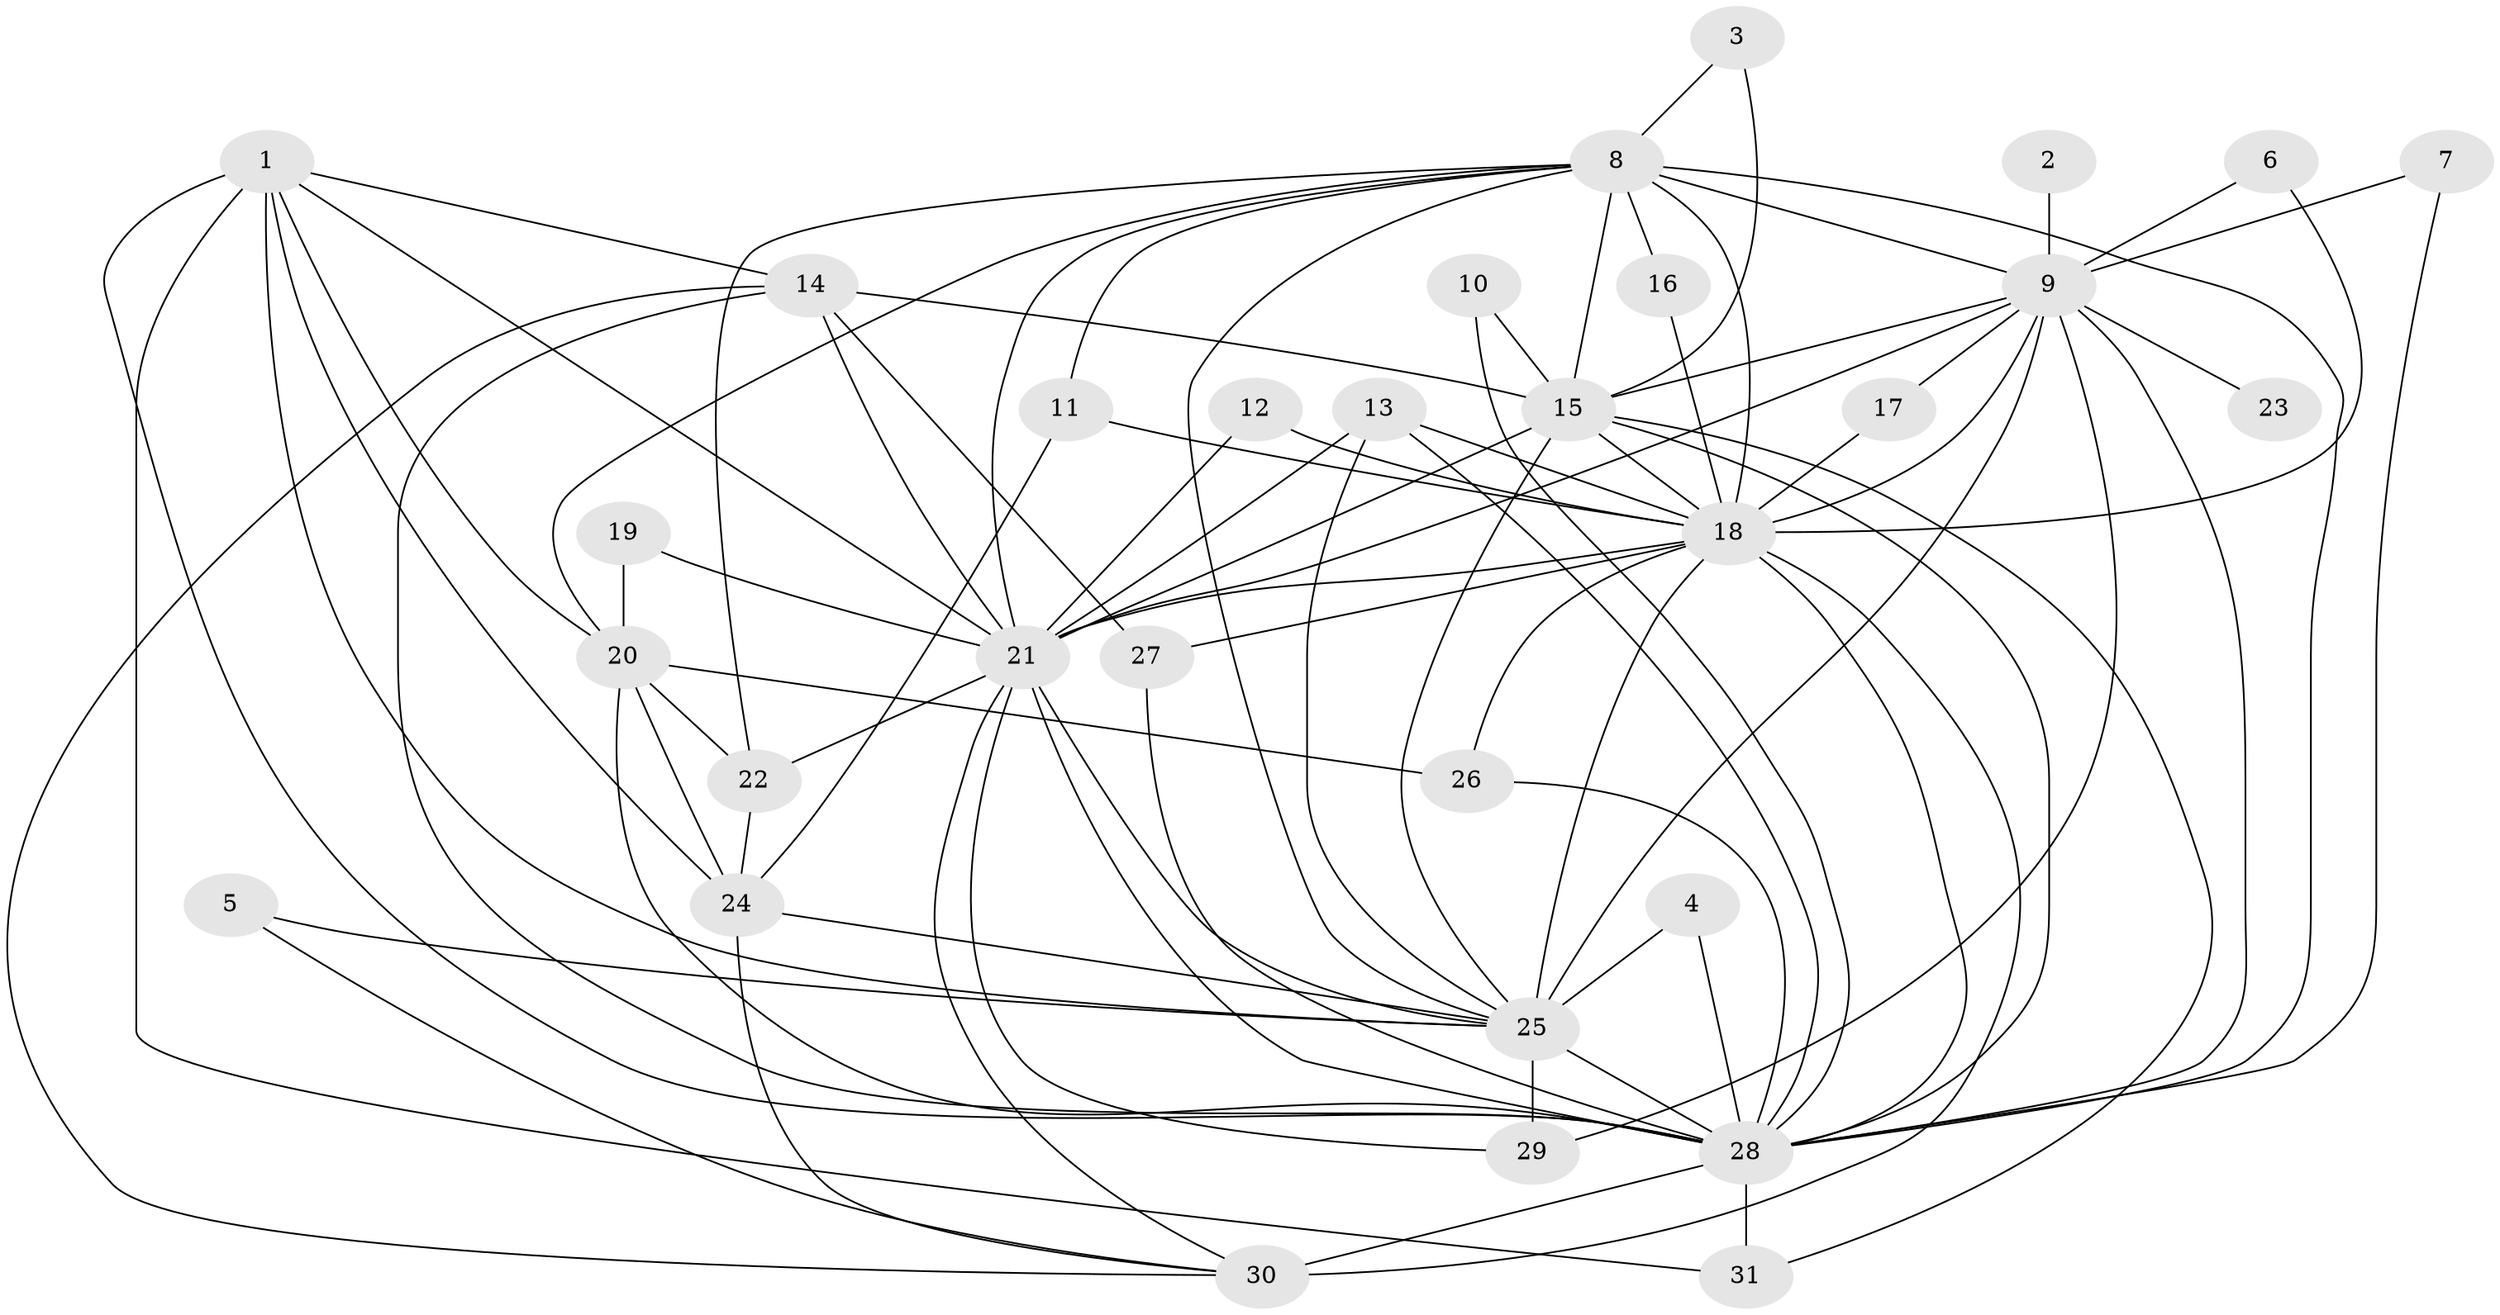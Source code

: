 // original degree distribution, {15: 0.03225806451612903, 19: 0.016129032258064516, 13: 0.03225806451612903, 25: 0.016129032258064516, 9: 0.016129032258064516, 12: 0.016129032258064516, 20: 0.016129032258064516, 17: 0.016129032258064516, 6: 0.04838709677419355, 3: 0.12903225806451613, 2: 0.5483870967741935, 5: 0.03225806451612903, 4: 0.08064516129032258}
// Generated by graph-tools (version 1.1) at 2025/49/03/09/25 03:49:42]
// undirected, 31 vertices, 84 edges
graph export_dot {
graph [start="1"]
  node [color=gray90,style=filled];
  1;
  2;
  3;
  4;
  5;
  6;
  7;
  8;
  9;
  10;
  11;
  12;
  13;
  14;
  15;
  16;
  17;
  18;
  19;
  20;
  21;
  22;
  23;
  24;
  25;
  26;
  27;
  28;
  29;
  30;
  31;
  1 -- 14 [weight=1.0];
  1 -- 20 [weight=1.0];
  1 -- 21 [weight=1.0];
  1 -- 24 [weight=1.0];
  1 -- 25 [weight=1.0];
  1 -- 28 [weight=1.0];
  1 -- 31 [weight=1.0];
  2 -- 9 [weight=1.0];
  3 -- 8 [weight=1.0];
  3 -- 15 [weight=1.0];
  4 -- 25 [weight=1.0];
  4 -- 28 [weight=1.0];
  5 -- 25 [weight=1.0];
  5 -- 30 [weight=1.0];
  6 -- 9 [weight=1.0];
  6 -- 18 [weight=1.0];
  7 -- 9 [weight=1.0];
  7 -- 28 [weight=1.0];
  8 -- 9 [weight=1.0];
  8 -- 11 [weight=1.0];
  8 -- 15 [weight=1.0];
  8 -- 16 [weight=1.0];
  8 -- 18 [weight=3.0];
  8 -- 20 [weight=1.0];
  8 -- 21 [weight=1.0];
  8 -- 22 [weight=1.0];
  8 -- 25 [weight=3.0];
  8 -- 28 [weight=2.0];
  9 -- 15 [weight=1.0];
  9 -- 17 [weight=2.0];
  9 -- 18 [weight=2.0];
  9 -- 21 [weight=1.0];
  9 -- 23 [weight=1.0];
  9 -- 25 [weight=4.0];
  9 -- 28 [weight=2.0];
  9 -- 29 [weight=1.0];
  10 -- 15 [weight=1.0];
  10 -- 28 [weight=1.0];
  11 -- 18 [weight=1.0];
  11 -- 24 [weight=1.0];
  12 -- 18 [weight=1.0];
  12 -- 21 [weight=1.0];
  13 -- 18 [weight=1.0];
  13 -- 21 [weight=1.0];
  13 -- 25 [weight=1.0];
  13 -- 28 [weight=1.0];
  14 -- 15 [weight=1.0];
  14 -- 21 [weight=1.0];
  14 -- 27 [weight=1.0];
  14 -- 28 [weight=2.0];
  14 -- 30 [weight=1.0];
  15 -- 18 [weight=2.0];
  15 -- 21 [weight=1.0];
  15 -- 25 [weight=3.0];
  15 -- 28 [weight=1.0];
  15 -- 31 [weight=1.0];
  16 -- 18 [weight=1.0];
  17 -- 18 [weight=1.0];
  18 -- 21 [weight=2.0];
  18 -- 25 [weight=6.0];
  18 -- 26 [weight=1.0];
  18 -- 27 [weight=1.0];
  18 -- 28 [weight=3.0];
  18 -- 30 [weight=2.0];
  19 -- 20 [weight=1.0];
  19 -- 21 [weight=1.0];
  20 -- 22 [weight=1.0];
  20 -- 24 [weight=1.0];
  20 -- 26 [weight=1.0];
  20 -- 28 [weight=1.0];
  21 -- 22 [weight=1.0];
  21 -- 25 [weight=3.0];
  21 -- 28 [weight=1.0];
  21 -- 29 [weight=1.0];
  21 -- 30 [weight=1.0];
  22 -- 24 [weight=1.0];
  24 -- 25 [weight=1.0];
  24 -- 30 [weight=1.0];
  25 -- 28 [weight=3.0];
  25 -- 29 [weight=1.0];
  26 -- 28 [weight=1.0];
  27 -- 28 [weight=1.0];
  28 -- 30 [weight=2.0];
  28 -- 31 [weight=1.0];
}
